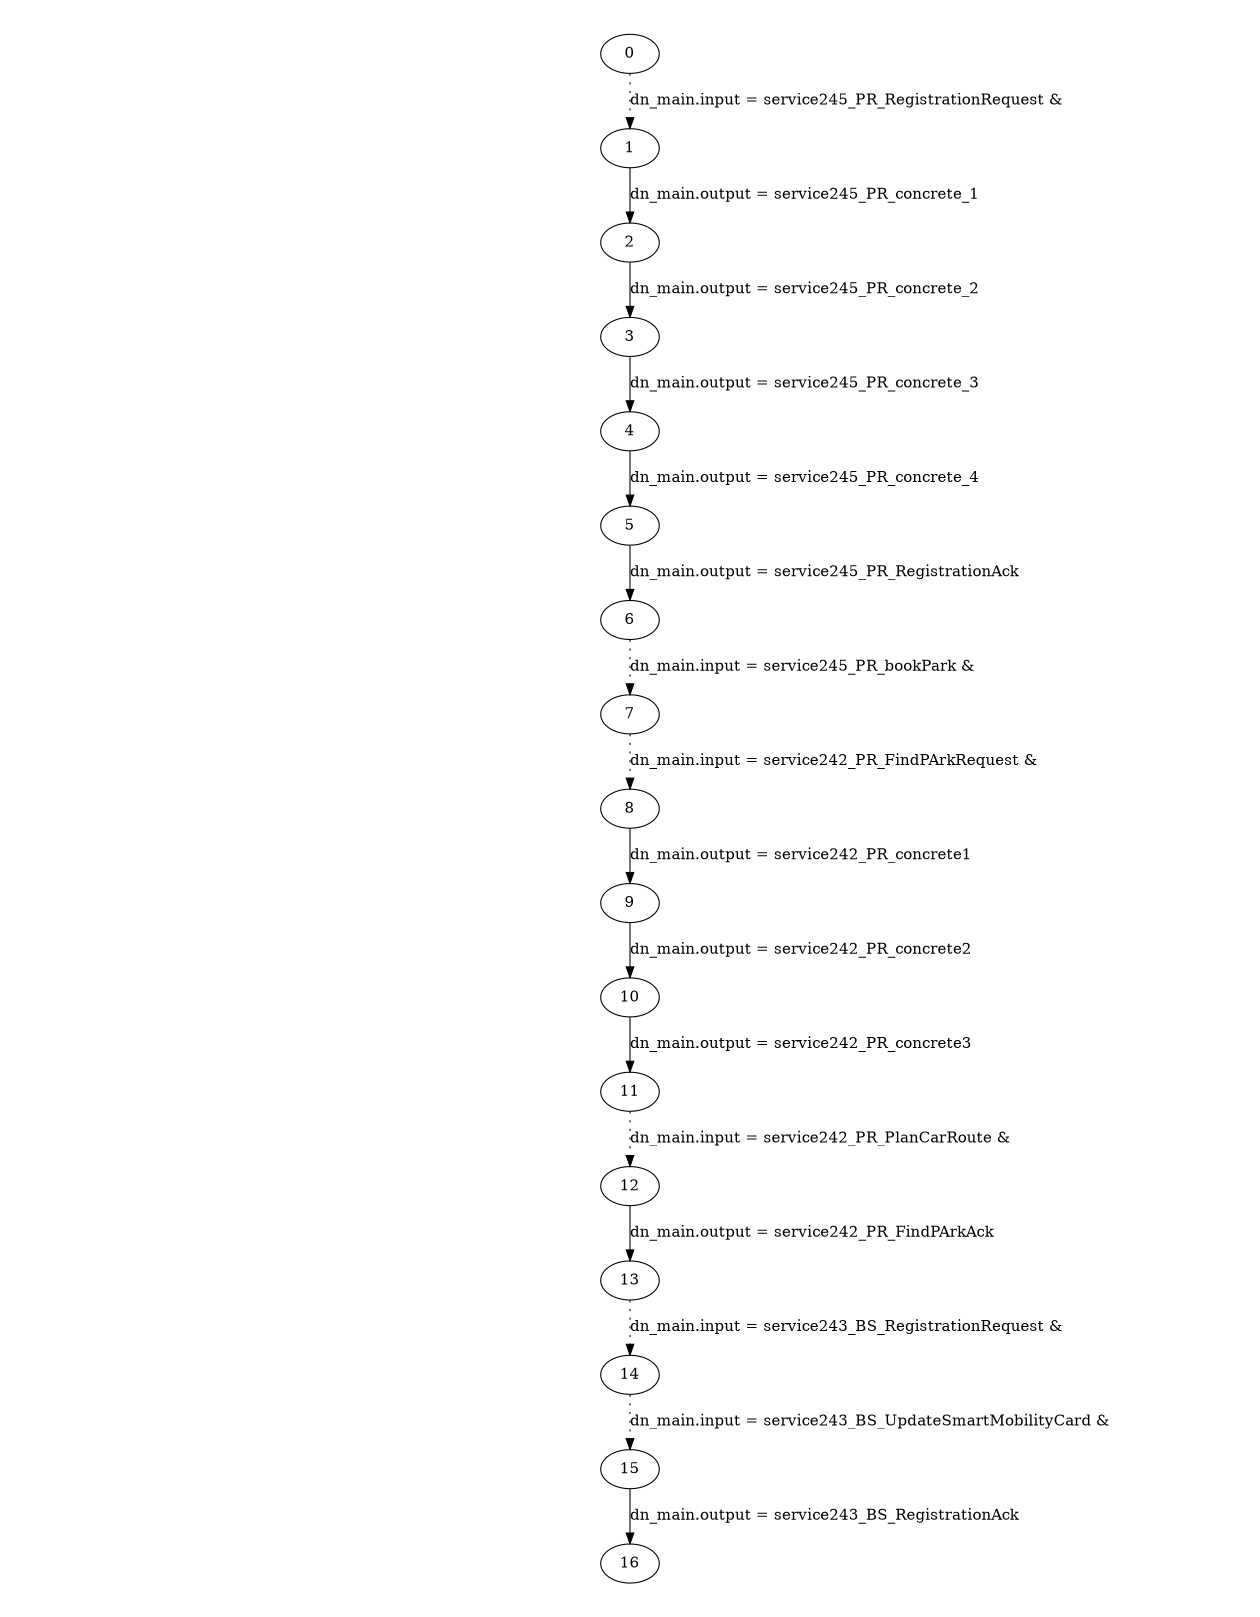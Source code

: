 digraph plan_fsm {
ratio="1.3";
margin="0.2";
size="8.0,11.4";
"0" -> "1" [style=dotted label="dn_main.input = service245_PR_RegistrationRequest &\n"]
"1" -> "2" [label="dn_main.output = service245_PR_concrete_1"]
"2" -> "3" [label="dn_main.output = service245_PR_concrete_2"]
"3" -> "4" [label="dn_main.output = service245_PR_concrete_3"]
"4" -> "5" [label="dn_main.output = service245_PR_concrete_4"]
"5" -> "6" [label="dn_main.output = service245_PR_RegistrationAck"]
"6" -> "7" [style=dotted label="dn_main.input = service245_PR_bookPark &\n"]
"7" -> "8" [style=dotted label="dn_main.input = service242_PR_FindPArkRequest &\n"]
"8" -> "9" [label="dn_main.output = service242_PR_concrete1"]
"9" -> "10" [label="dn_main.output = service242_PR_concrete2"]
"10" -> "11" [label="dn_main.output = service242_PR_concrete3"]
"11" -> "12" [style=dotted label="dn_main.input = service242_PR_PlanCarRoute &\n"]
"12" -> "13" [label="dn_main.output = service242_PR_FindPArkAck"]
"13" -> "14" [style=dotted label="dn_main.input = service243_BS_RegistrationRequest &\n"]
"14" -> "15" [style=dotted label="dn_main.input = service243_BS_UpdateSmartMobilityCard &\n"]
"15" -> "16" [label="dn_main.output = service243_BS_RegistrationAck"]
}

